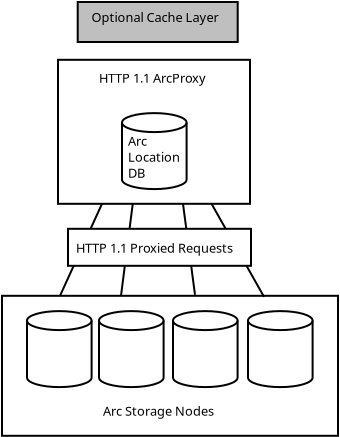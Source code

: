 <?xml version="1.0" encoding="UTF-8"?>
<dia:diagram xmlns:dia="http://www.lysator.liu.se/~alla/dia/">
  <dia:layer name="Background" visible="true">
    <dia:group>
      <dia:group>
        <dia:object type="Standard - Box" version="0" id="O0">
          <dia:attribute name="obj_pos">
            <dia:point val="2.215,16.69"/>
          </dia:attribute>
          <dia:attribute name="obj_bb">
            <dia:rectangle val="2.165,16.64;19.065,23.74"/>
          </dia:attribute>
          <dia:attribute name="elem_corner">
            <dia:point val="2.215,16.69"/>
          </dia:attribute>
          <dia:attribute name="elem_width">
            <dia:real val="16.8"/>
          </dia:attribute>
          <dia:attribute name="elem_height">
            <dia:real val="7"/>
          </dia:attribute>
          <dia:attribute name="show_background">
            <dia:boolean val="true"/>
          </dia:attribute>
        </dia:object>
        <dia:object type="Network - Storage" version="0" id="O1">
          <dia:attribute name="obj_pos">
            <dia:point val="3.465,17.455"/>
          </dia:attribute>
          <dia:attribute name="obj_bb">
            <dia:rectangle val="3.415,17.405;6.745,22.205"/>
          </dia:attribute>
          <dia:attribute name="elem_corner">
            <dia:point val="3.465,17.455"/>
          </dia:attribute>
          <dia:attribute name="elem_width">
            <dia:real val="3.23"/>
          </dia:attribute>
          <dia:attribute name="elem_height">
            <dia:real val="3.8"/>
          </dia:attribute>
          <dia:attribute name="line_width">
            <dia:real val="0.1"/>
          </dia:attribute>
          <dia:attribute name="line_colour">
            <dia:color val="#000000"/>
          </dia:attribute>
          <dia:attribute name="fill_colour">
            <dia:color val="#ffffff"/>
          </dia:attribute>
          <dia:attribute name="show_background">
            <dia:boolean val="true"/>
          </dia:attribute>
          <dia:attribute name="line_style">
            <dia:enum val="0"/>
            <dia:real val="1"/>
          </dia:attribute>
          <dia:attribute name="text">
            <dia:composite type="text">
              <dia:attribute name="string">
                <dia:string>##</dia:string>
              </dia:attribute>
              <dia:attribute name="font">
                <dia:font family="sans" style="0" name="Helvetica"/>
              </dia:attribute>
              <dia:attribute name="height">
                <dia:real val="0.8"/>
              </dia:attribute>
              <dia:attribute name="pos">
                <dia:point val="5.365,21.805"/>
              </dia:attribute>
              <dia:attribute name="color">
                <dia:color val="#000000"/>
              </dia:attribute>
              <dia:attribute name="alignment">
                <dia:enum val="1"/>
              </dia:attribute>
            </dia:composite>
          </dia:attribute>
          <dia:attribute name="flip_horizontal">
            <dia:boolean val="false"/>
          </dia:attribute>
          <dia:attribute name="flip_vertical">
            <dia:boolean val="false"/>
          </dia:attribute>
        </dia:object>
        <dia:object type="Network - Storage" version="0" id="O2">
          <dia:attribute name="obj_pos">
            <dia:point val="7.065,17.455"/>
          </dia:attribute>
          <dia:attribute name="obj_bb">
            <dia:rectangle val="7.015,17.405;10.345,22.205"/>
          </dia:attribute>
          <dia:attribute name="elem_corner">
            <dia:point val="7.065,17.455"/>
          </dia:attribute>
          <dia:attribute name="elem_width">
            <dia:real val="3.23"/>
          </dia:attribute>
          <dia:attribute name="elem_height">
            <dia:real val="3.8"/>
          </dia:attribute>
          <dia:attribute name="line_width">
            <dia:real val="0.1"/>
          </dia:attribute>
          <dia:attribute name="line_colour">
            <dia:color val="#000000"/>
          </dia:attribute>
          <dia:attribute name="fill_colour">
            <dia:color val="#ffffff"/>
          </dia:attribute>
          <dia:attribute name="show_background">
            <dia:boolean val="true"/>
          </dia:attribute>
          <dia:attribute name="line_style">
            <dia:enum val="0"/>
            <dia:real val="1"/>
          </dia:attribute>
          <dia:attribute name="text">
            <dia:composite type="text">
              <dia:attribute name="string">
                <dia:string>##</dia:string>
              </dia:attribute>
              <dia:attribute name="font">
                <dia:font family="sans" style="0" name="Helvetica"/>
              </dia:attribute>
              <dia:attribute name="height">
                <dia:real val="0.8"/>
              </dia:attribute>
              <dia:attribute name="pos">
                <dia:point val="8.965,21.805"/>
              </dia:attribute>
              <dia:attribute name="color">
                <dia:color val="#000000"/>
              </dia:attribute>
              <dia:attribute name="alignment">
                <dia:enum val="1"/>
              </dia:attribute>
            </dia:composite>
          </dia:attribute>
          <dia:attribute name="flip_horizontal">
            <dia:boolean val="false"/>
          </dia:attribute>
          <dia:attribute name="flip_vertical">
            <dia:boolean val="false"/>
          </dia:attribute>
        </dia:object>
        <dia:object type="Network - Storage" version="0" id="O3">
          <dia:attribute name="obj_pos">
            <dia:point val="14.515,17.455"/>
          </dia:attribute>
          <dia:attribute name="obj_bb">
            <dia:rectangle val="14.465,17.405;17.795,22.205"/>
          </dia:attribute>
          <dia:attribute name="elem_corner">
            <dia:point val="14.515,17.455"/>
          </dia:attribute>
          <dia:attribute name="elem_width">
            <dia:real val="3.23"/>
          </dia:attribute>
          <dia:attribute name="elem_height">
            <dia:real val="3.8"/>
          </dia:attribute>
          <dia:attribute name="line_width">
            <dia:real val="0.1"/>
          </dia:attribute>
          <dia:attribute name="line_colour">
            <dia:color val="#000000"/>
          </dia:attribute>
          <dia:attribute name="fill_colour">
            <dia:color val="#ffffff"/>
          </dia:attribute>
          <dia:attribute name="show_background">
            <dia:boolean val="true"/>
          </dia:attribute>
          <dia:attribute name="line_style">
            <dia:enum val="0"/>
            <dia:real val="1"/>
          </dia:attribute>
          <dia:attribute name="text">
            <dia:composite type="text">
              <dia:attribute name="string">
                <dia:string>##</dia:string>
              </dia:attribute>
              <dia:attribute name="font">
                <dia:font family="sans" style="0" name="Helvetica"/>
              </dia:attribute>
              <dia:attribute name="height">
                <dia:real val="0.8"/>
              </dia:attribute>
              <dia:attribute name="pos">
                <dia:point val="16.415,21.805"/>
              </dia:attribute>
              <dia:attribute name="color">
                <dia:color val="#000000"/>
              </dia:attribute>
              <dia:attribute name="alignment">
                <dia:enum val="1"/>
              </dia:attribute>
            </dia:composite>
          </dia:attribute>
          <dia:attribute name="flip_horizontal">
            <dia:boolean val="false"/>
          </dia:attribute>
          <dia:attribute name="flip_vertical">
            <dia:boolean val="false"/>
          </dia:attribute>
        </dia:object>
        <dia:object type="Network - Storage" version="0" id="O4">
          <dia:attribute name="obj_pos">
            <dia:point val="10.765,17.455"/>
          </dia:attribute>
          <dia:attribute name="obj_bb">
            <dia:rectangle val="10.715,17.405;14.045,22.205"/>
          </dia:attribute>
          <dia:attribute name="elem_corner">
            <dia:point val="10.765,17.455"/>
          </dia:attribute>
          <dia:attribute name="elem_width">
            <dia:real val="3.23"/>
          </dia:attribute>
          <dia:attribute name="elem_height">
            <dia:real val="3.8"/>
          </dia:attribute>
          <dia:attribute name="line_width">
            <dia:real val="0.1"/>
          </dia:attribute>
          <dia:attribute name="line_colour">
            <dia:color val="#000000"/>
          </dia:attribute>
          <dia:attribute name="fill_colour">
            <dia:color val="#ffffff"/>
          </dia:attribute>
          <dia:attribute name="show_background">
            <dia:boolean val="true"/>
          </dia:attribute>
          <dia:attribute name="line_style">
            <dia:enum val="0"/>
            <dia:real val="1"/>
          </dia:attribute>
          <dia:attribute name="text">
            <dia:composite type="text">
              <dia:attribute name="string">
                <dia:string>##</dia:string>
              </dia:attribute>
              <dia:attribute name="font">
                <dia:font family="sans" style="0" name="Helvetica"/>
              </dia:attribute>
              <dia:attribute name="height">
                <dia:real val="0.8"/>
              </dia:attribute>
              <dia:attribute name="pos">
                <dia:point val="12.665,21.805"/>
              </dia:attribute>
              <dia:attribute name="color">
                <dia:color val="#000000"/>
              </dia:attribute>
              <dia:attribute name="alignment">
                <dia:enum val="1"/>
              </dia:attribute>
            </dia:composite>
          </dia:attribute>
          <dia:attribute name="flip_horizontal">
            <dia:boolean val="false"/>
          </dia:attribute>
          <dia:attribute name="flip_vertical">
            <dia:boolean val="false"/>
          </dia:attribute>
        </dia:object>
        <dia:object type="Standard - Text" version="0" id="O5">
          <dia:attribute name="obj_pos">
            <dia:point val="7.265,22.69"/>
          </dia:attribute>
          <dia:attribute name="obj_bb">
            <dia:rectangle val="7.265,22.14;13.165,23.09"/>
          </dia:attribute>
          <dia:attribute name="text">
            <dia:composite type="text">
              <dia:attribute name="string">
                <dia:string>#Arc Storage Nodes#</dia:string>
              </dia:attribute>
              <dia:attribute name="font">
                <dia:font family="sans" style="0" name="Helvetica"/>
              </dia:attribute>
              <dia:attribute name="height">
                <dia:real val="0.8"/>
              </dia:attribute>
              <dia:attribute name="pos">
                <dia:point val="7.265,22.69"/>
              </dia:attribute>
              <dia:attribute name="color">
                <dia:color val="#000000"/>
              </dia:attribute>
              <dia:attribute name="alignment">
                <dia:enum val="0"/>
              </dia:attribute>
            </dia:composite>
          </dia:attribute>
        </dia:object>
      </dia:group>
      <dia:group>
        <dia:object type="Standard - Line" version="0" id="O6">
          <dia:attribute name="obj_pos">
            <dia:point val="7.215,12.09"/>
          </dia:attribute>
          <dia:attribute name="obj_bb">
            <dia:rectangle val="5.049,12.024;7.281,16.756"/>
          </dia:attribute>
          <dia:attribute name="conn_endpoints">
            <dia:point val="7.215,12.09"/>
            <dia:point val="5.115,16.69"/>
          </dia:attribute>
          <dia:attribute name="numcp">
            <dia:int val="1"/>
          </dia:attribute>
        </dia:object>
        <dia:object type="Standard - Line" version="0" id="O7">
          <dia:attribute name="obj_pos">
            <dia:point val="8.765,11.99"/>
          </dia:attribute>
          <dia:attribute name="obj_bb">
            <dia:rectangle val="8.109,11.934;8.821,16.746"/>
          </dia:attribute>
          <dia:attribute name="conn_endpoints">
            <dia:point val="8.765,11.99"/>
            <dia:point val="8.165,16.69"/>
          </dia:attribute>
          <dia:attribute name="numcp">
            <dia:int val="1"/>
          </dia:attribute>
        </dia:object>
        <dia:object type="Standard - Line" version="0" id="O8">
          <dia:attribute name="obj_pos">
            <dia:point val="11.265,12.09"/>
          </dia:attribute>
          <dia:attribute name="obj_bb">
            <dia:rectangle val="11.209,12.034;11.921,16.696"/>
          </dia:attribute>
          <dia:attribute name="conn_endpoints">
            <dia:point val="11.265,12.09"/>
            <dia:point val="11.865,16.64"/>
          </dia:attribute>
          <dia:attribute name="numcp">
            <dia:int val="1"/>
          </dia:attribute>
        </dia:object>
        <dia:object type="Standard - Line" version="0" id="O9">
          <dia:attribute name="obj_pos">
            <dia:point val="12.665,12.04"/>
          </dia:attribute>
          <dia:attribute name="obj_bb">
            <dia:rectangle val="12.597,11.972;15.383,16.808"/>
          </dia:attribute>
          <dia:attribute name="conn_endpoints">
            <dia:point val="12.665,12.04"/>
            <dia:point val="15.315,16.74"/>
          </dia:attribute>
          <dia:attribute name="numcp">
            <dia:int val="1"/>
          </dia:attribute>
        </dia:object>
        <dia:group>
          <dia:object type="Standard - Box" version="0" id="O10">
            <dia:attribute name="obj_pos">
              <dia:point val="5.515,13.34"/>
            </dia:attribute>
            <dia:attribute name="obj_bb">
              <dia:rectangle val="5.465,13.29;14.715,15.24"/>
            </dia:attribute>
            <dia:attribute name="elem_corner">
              <dia:point val="5.515,13.34"/>
            </dia:attribute>
            <dia:attribute name="elem_width">
              <dia:real val="9.15"/>
            </dia:attribute>
            <dia:attribute name="elem_height">
              <dia:real val="1.85"/>
            </dia:attribute>
            <dia:attribute name="show_background">
              <dia:boolean val="true"/>
            </dia:attribute>
          </dia:object>
          <dia:object type="Standard - Text" version="0" id="O11">
            <dia:attribute name="obj_pos">
              <dia:point val="5.915,14.54"/>
            </dia:attribute>
            <dia:attribute name="obj_bb">
              <dia:rectangle val="5.915,13.99;14.249,14.94"/>
            </dia:attribute>
            <dia:attribute name="text">
              <dia:composite type="text">
                <dia:attribute name="string">
                  <dia:string>#HTTP 1.1 Proxied Requests#</dia:string>
                </dia:attribute>
                <dia:attribute name="font">
                  <dia:font family="sans" style="0" name="Helvetica"/>
                </dia:attribute>
                <dia:attribute name="height">
                  <dia:real val="0.8"/>
                </dia:attribute>
                <dia:attribute name="pos">
                  <dia:point val="5.915,14.54"/>
                </dia:attribute>
                <dia:attribute name="color">
                  <dia:color val="#000000"/>
                </dia:attribute>
                <dia:attribute name="alignment">
                  <dia:enum val="0"/>
                </dia:attribute>
              </dia:composite>
            </dia:attribute>
          </dia:object>
        </dia:group>
      </dia:group>
      <dia:group>
        <dia:object type="Standard - Box" version="0" id="O12">
          <dia:attribute name="obj_pos">
            <dia:point val="5.015,4.89"/>
          </dia:attribute>
          <dia:attribute name="obj_bb">
            <dia:rectangle val="4.965,4.84;14.665,12.14"/>
          </dia:attribute>
          <dia:attribute name="elem_corner">
            <dia:point val="5.015,4.89"/>
          </dia:attribute>
          <dia:attribute name="elem_width">
            <dia:real val="9.6"/>
          </dia:attribute>
          <dia:attribute name="elem_height">
            <dia:real val="7.2"/>
          </dia:attribute>
          <dia:attribute name="show_background">
            <dia:boolean val="true"/>
          </dia:attribute>
        </dia:object>
        <dia:object type="Network - Storage" version="0" id="O13">
          <dia:attribute name="obj_pos">
            <dia:point val="8.215,7.555"/>
          </dia:attribute>
          <dia:attribute name="obj_bb">
            <dia:rectangle val="8.165,7.505;11.495,12.305"/>
          </dia:attribute>
          <dia:attribute name="elem_corner">
            <dia:point val="8.215,7.555"/>
          </dia:attribute>
          <dia:attribute name="elem_width">
            <dia:real val="3.23"/>
          </dia:attribute>
          <dia:attribute name="elem_height">
            <dia:real val="3.8"/>
          </dia:attribute>
          <dia:attribute name="line_width">
            <dia:real val="0.1"/>
          </dia:attribute>
          <dia:attribute name="line_colour">
            <dia:color val="#000000"/>
          </dia:attribute>
          <dia:attribute name="fill_colour">
            <dia:color val="#ffffff"/>
          </dia:attribute>
          <dia:attribute name="show_background">
            <dia:boolean val="true"/>
          </dia:attribute>
          <dia:attribute name="line_style">
            <dia:enum val="0"/>
            <dia:real val="1"/>
          </dia:attribute>
          <dia:attribute name="text">
            <dia:composite type="text">
              <dia:attribute name="string">
                <dia:string>##</dia:string>
              </dia:attribute>
              <dia:attribute name="font">
                <dia:font family="sans" style="0" name="Helvetica"/>
              </dia:attribute>
              <dia:attribute name="height">
                <dia:real val="0.8"/>
              </dia:attribute>
              <dia:attribute name="pos">
                <dia:point val="10.115,11.905"/>
              </dia:attribute>
              <dia:attribute name="color">
                <dia:color val="#000000"/>
              </dia:attribute>
              <dia:attribute name="alignment">
                <dia:enum val="1"/>
              </dia:attribute>
            </dia:composite>
          </dia:attribute>
          <dia:attribute name="flip_horizontal">
            <dia:boolean val="false"/>
          </dia:attribute>
          <dia:attribute name="flip_vertical">
            <dia:boolean val="false"/>
          </dia:attribute>
        </dia:object>
        <dia:object type="Standard - Text" version="0" id="O14">
          <dia:attribute name="obj_pos">
            <dia:point val="8.515,9.19"/>
          </dia:attribute>
          <dia:attribute name="obj_bb">
            <dia:rectangle val="8.515,8.64;11.155,11.19"/>
          </dia:attribute>
          <dia:attribute name="text">
            <dia:composite type="text">
              <dia:attribute name="string">
                <dia:string>#Arc
Location
DB#</dia:string>
              </dia:attribute>
              <dia:attribute name="font">
                <dia:font family="sans" style="0" name="Helvetica"/>
              </dia:attribute>
              <dia:attribute name="height">
                <dia:real val="0.8"/>
              </dia:attribute>
              <dia:attribute name="pos">
                <dia:point val="8.515,9.19"/>
              </dia:attribute>
              <dia:attribute name="color">
                <dia:color val="#000000"/>
              </dia:attribute>
              <dia:attribute name="alignment">
                <dia:enum val="0"/>
              </dia:attribute>
            </dia:composite>
          </dia:attribute>
        </dia:object>
        <dia:object type="Standard - Text" version="0" id="O15">
          <dia:attribute name="obj_pos">
            <dia:point val="7.065,6.04"/>
          </dia:attribute>
          <dia:attribute name="obj_bb">
            <dia:rectangle val="7.065,5.49;12.625,6.44"/>
          </dia:attribute>
          <dia:attribute name="text">
            <dia:composite type="text">
              <dia:attribute name="string">
                <dia:string>#HTTP 1.1 ArcProxy#</dia:string>
              </dia:attribute>
              <dia:attribute name="font">
                <dia:font family="sans" style="0" name="Helvetica"/>
              </dia:attribute>
              <dia:attribute name="height">
                <dia:real val="0.8"/>
              </dia:attribute>
              <dia:attribute name="pos">
                <dia:point val="7.065,6.04"/>
              </dia:attribute>
              <dia:attribute name="color">
                <dia:color val="#000000"/>
              </dia:attribute>
              <dia:attribute name="alignment">
                <dia:enum val="0"/>
              </dia:attribute>
            </dia:composite>
          </dia:attribute>
        </dia:object>
      </dia:group>
    </dia:group>
    <dia:group>
      <dia:object type="Standard - Box" version="0" id="O16">
        <dia:attribute name="obj_pos">
          <dia:point val="6,2"/>
        </dia:attribute>
        <dia:attribute name="obj_bb">
          <dia:rectangle val="5.95,1.95;14.05,4.05"/>
        </dia:attribute>
        <dia:attribute name="elem_corner">
          <dia:point val="6,2"/>
        </dia:attribute>
        <dia:attribute name="elem_width">
          <dia:real val="8.0"/>
        </dia:attribute>
        <dia:attribute name="elem_height">
          <dia:real val="2"/>
        </dia:attribute>
        <dia:attribute name="inner_color">
          <dia:color val="#bfbfbf"/>
        </dia:attribute>
        <dia:attribute name="show_background">
          <dia:boolean val="true"/>
        </dia:attribute>
      </dia:object>
      <dia:object type="Standard - Text" version="0" id="O17">
        <dia:attribute name="obj_pos">
          <dia:point val="6.691,3"/>
        </dia:attribute>
        <dia:attribute name="obj_bb">
          <dia:rectangle val="6.691,2.433;13.309,3.435"/>
        </dia:attribute>
        <dia:attribute name="text">
          <dia:composite type="text">
            <dia:attribute name="string">
              <dia:string>#Optional Cache Layer#</dia:string>
            </dia:attribute>
            <dia:attribute name="font">
              <dia:font family="sans" style="0" name="Helvetica"/>
            </dia:attribute>
            <dia:attribute name="height">
              <dia:real val="0.8"/>
            </dia:attribute>
            <dia:attribute name="pos">
              <dia:point val="6.691,3"/>
            </dia:attribute>
            <dia:attribute name="color">
              <dia:color val="#000000"/>
            </dia:attribute>
            <dia:attribute name="alignment">
              <dia:enum val="0"/>
            </dia:attribute>
          </dia:composite>
        </dia:attribute>
      </dia:object>
    </dia:group>
  </dia:layer>
</dia:diagram>
